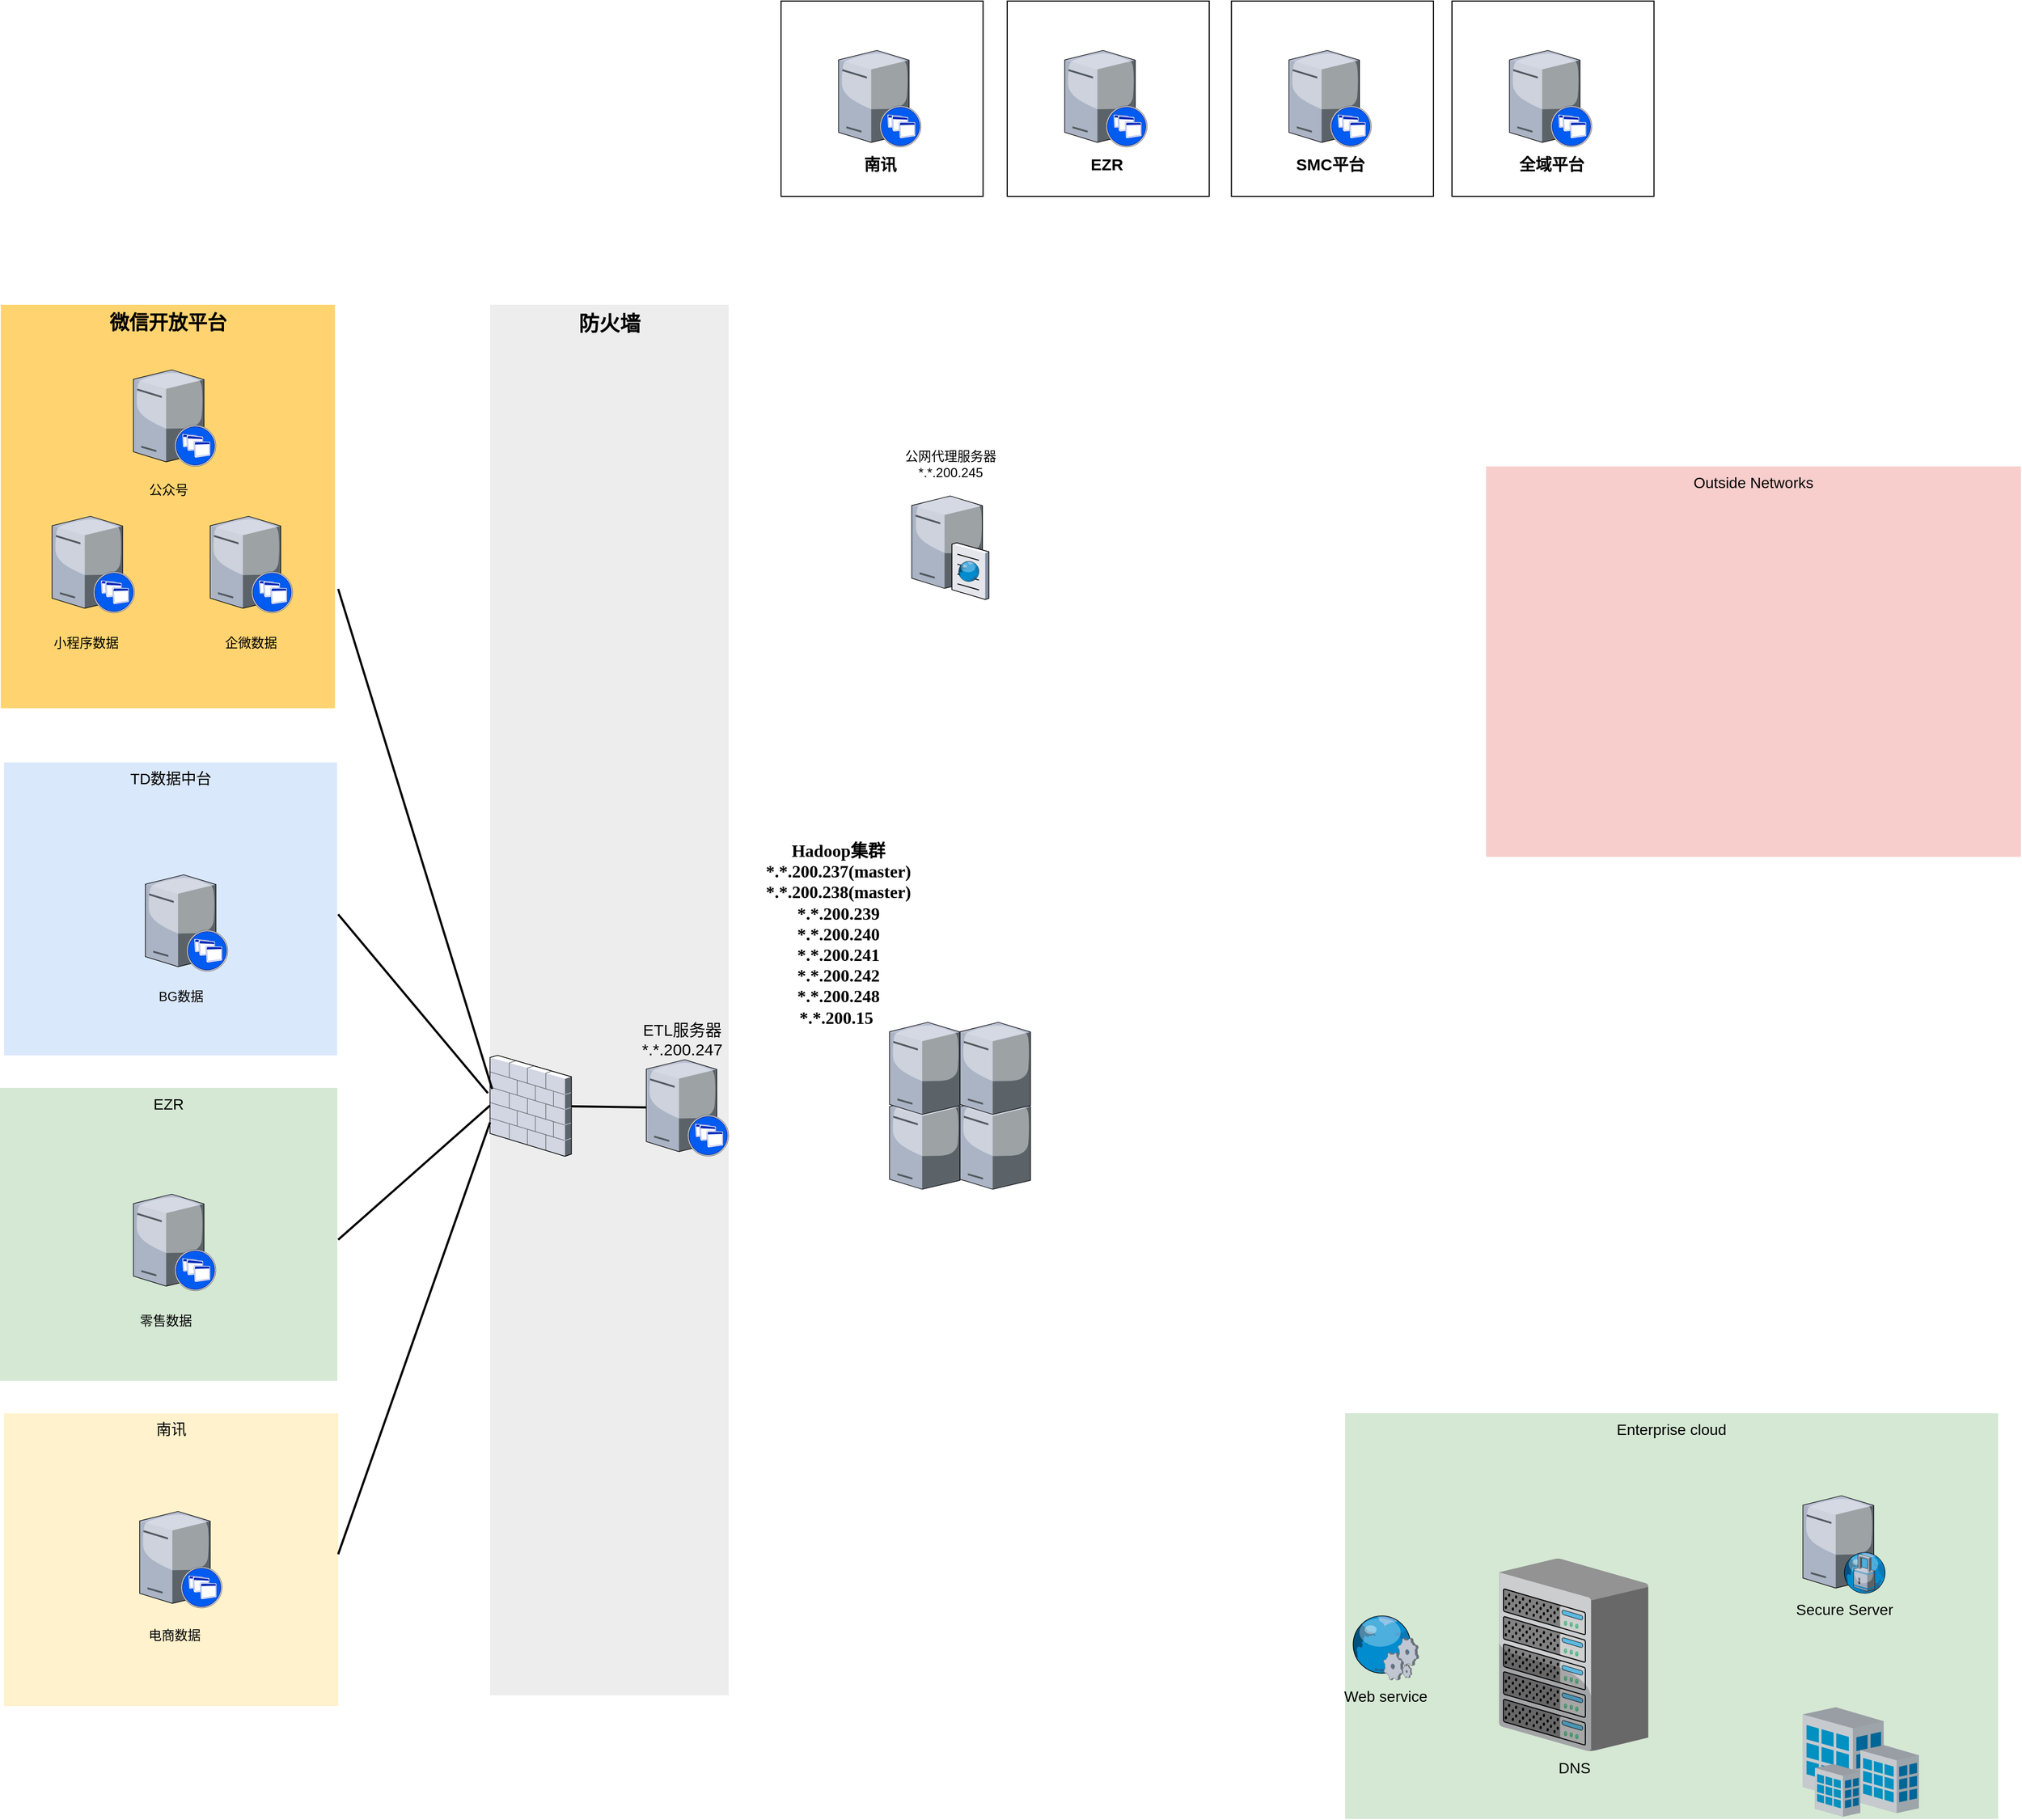 <mxfile version="24.0.7" type="github">
  <diagram name="Page-1" id="e3a06f82-3646-2815-327d-82caf3d4e204">
    <mxGraphModel dx="1956" dy="1090" grid="1" gridSize="10" guides="1" tooltips="1" connect="1" arrows="1" fold="1" page="1" pageScale="1.5" pageWidth="1169" pageHeight="826" background="none" math="0" shadow="0">
      <root>
        <mxCell id="0" style=";html=1;" />
        <mxCell id="1" style=";html=1;" parent="0" />
        <mxCell id="6a7d8f32e03d9370-61" value="Outside Networks" style="whiteSpace=wrap;html=1;fillColor=#f8cecc;fontSize=14;strokeColor=none;verticalAlign=top;" parent="1" vertex="1">
          <mxGeometry x="1530" y="1129" width="493" height="360" as="geometry" />
        </mxCell>
        <mxCell id="6a7d8f32e03d9370-60" value="Enterprise cloud" style="whiteSpace=wrap;html=1;fillColor=#d5e8d4;fontSize=14;strokeColor=none;verticalAlign=top;" parent="1" vertex="1">
          <mxGeometry x="1400" y="2002" width="602" height="374" as="geometry" />
        </mxCell>
        <mxCell id="6a7d8f32e03d9370-59" value="&lt;font size=&quot;1&quot; style=&quot;&quot;&gt;&lt;b style=&quot;font-size: 19px;&quot;&gt;防火墙&lt;/b&gt;&lt;/font&gt;" style="whiteSpace=wrap;html=1;fillColor=#EDEDED;fontSize=14;strokeColor=none;verticalAlign=top;" parent="1" vertex="1">
          <mxGeometry x="611.75" y="980" width="220" height="1282" as="geometry" />
        </mxCell>
        <mxCell id="6a7d8f32e03d9370-58" value="TD数据中台" style="whiteSpace=wrap;html=1;fillColor=#dae8fc;fontSize=14;strokeColor=none;verticalAlign=top;" parent="1" vertex="1">
          <mxGeometry x="163.75" y="1402" width="307" height="270" as="geometry" />
        </mxCell>
        <mxCell id="6a7d8f32e03d9370-57" value="&lt;b&gt;&lt;font style=&quot;font-size: 18px;&quot;&gt;微信开放平台&lt;/font&gt;&lt;/b&gt;" style="whiteSpace=wrap;html=1;fillColor=#FFD470;gradientColor=none;fontSize=14;strokeColor=none;verticalAlign=top;" parent="1" vertex="1">
          <mxGeometry x="160.75" y="980" width="308" height="372" as="geometry" />
        </mxCell>
        <mxCell id="6a7d8f32e03d9370-41" style="edgeStyle=none;rounded=0;html=1;startSize=10;endSize=10;jettySize=auto;orthogonalLoop=1;fontSize=14;endArrow=none;endFill=0;strokeWidth=2;" parent="1" source="6a7d8f32e03d9370-10" target="6a7d8f32e03d9370-19" edge="1">
          <mxGeometry relative="1" as="geometry" />
        </mxCell>
        <mxCell id="6a7d8f32e03d9370-10" value="" style="verticalLabelPosition=bottom;aspect=fixed;html=1;verticalAlign=top;strokeColor=none;shape=mxgraph.citrix.xenapp_server;fillColor=#66B2FF;gradientColor=#0066CC;fontSize=14;" parent="1" vertex="1">
          <mxGeometry x="755.75" y="1676" width="76" height="89" as="geometry" />
        </mxCell>
        <mxCell id="6a7d8f32e03d9370-15" value="" style="verticalLabelPosition=top;aspect=fixed;html=1;verticalAlign=bottom;strokeColor=none;shape=mxgraph.citrix.cache_server;fillColor=#66B2FF;gradientColor=#0066CC;fontSize=14;labelPosition=center;align=center;" parent="1" vertex="1">
          <mxGeometry x="1000.5" y="1154" width="71" height="97.5" as="geometry" />
        </mxCell>
        <mxCell id="6a7d8f32e03d9370-16" value="DNS" style="verticalLabelPosition=bottom;aspect=fixed;html=1;verticalAlign=top;strokeColor=none;shape=mxgraph.citrix.chassis;fillColor=#66B2FF;gradientColor=#0066CC;fontSize=14;" parent="1" vertex="1">
          <mxGeometry x="1542" y="2136" width="137.5" height="177.5" as="geometry" />
        </mxCell>
        <mxCell id="6a7d8f32e03d9370-19" value="" style="verticalLabelPosition=bottom;aspect=fixed;html=1;verticalAlign=top;strokeColor=none;shape=mxgraph.citrix.firewall;fillColor=#66B2FF;gradientColor=#0066CC;fontSize=14;" parent="1" vertex="1">
          <mxGeometry x="611.75" y="1672" width="75" height="93" as="geometry" />
        </mxCell>
        <mxCell id="6a7d8f32e03d9370-25" value="Secure Server" style="verticalLabelPosition=bottom;aspect=fixed;html=1;verticalAlign=top;strokeColor=none;shape=mxgraph.citrix.proxy_server;fillColor=#66B2FF;gradientColor=#0066CC;fontSize=14;" parent="1" vertex="1">
          <mxGeometry x="1822" y="2078" width="76.5" height="90" as="geometry" />
        </mxCell>
        <mxCell id="6a7d8f32e03d9370-30" value="Web service" style="verticalLabelPosition=bottom;aspect=fixed;html=1;verticalAlign=top;strokeColor=none;shape=mxgraph.citrix.web_service;fillColor=#66B2FF;gradientColor=#0066CC;fontSize=14;" parent="1" vertex="1">
          <mxGeometry x="1405" y="2188" width="63" height="60" as="geometry" />
        </mxCell>
        <mxCell id="6a7d8f32e03d9370-31" value="" style="verticalLabelPosition=bottom;aspect=fixed;html=1;verticalAlign=top;strokeColor=none;shape=mxgraph.citrix.site;fillColor=#66B2FF;gradientColor=#0066CC;fontSize=14;" parent="1" vertex="1">
          <mxGeometry x="1822" y="2273" width="107" height="101" as="geometry" />
        </mxCell>
        <mxCell id="gLpcdgS0-0nNWrfdr-57-5" value="公众号" style="text;html=1;align=center;verticalAlign=middle;whiteSpace=wrap;rounded=0;" parent="1" vertex="1">
          <mxGeometry x="281.75" y="1136" width="67" height="30" as="geometry" />
        </mxCell>
        <mxCell id="gLpcdgS0-0nNWrfdr-57-6" value="小程序数据" style="text;html=1;align=center;verticalAlign=middle;whiteSpace=wrap;rounded=0;" parent="1" vertex="1">
          <mxGeometry x="205.75" y="1276.5" width="67" height="30" as="geometry" />
        </mxCell>
        <mxCell id="gLpcdgS0-0nNWrfdr-57-10" value="企微数据" style="text;html=1;align=center;verticalAlign=middle;whiteSpace=wrap;rounded=0;" parent="1" vertex="1">
          <mxGeometry x="358.25" y="1276.5" width="67" height="30" as="geometry" />
        </mxCell>
        <mxCell id="gLpcdgS0-0nNWrfdr-57-12" value="" style="endArrow=none;html=1;rounded=0;entryX=0.009;entryY=0.564;entryDx=0;entryDy=0;entryPerimeter=0;strokeWidth=2;" parent="1" target="6a7d8f32e03d9370-59" edge="1">
          <mxGeometry width="50" height="50" relative="1" as="geometry">
            <mxPoint x="471.75" y="1242" as="sourcePoint" />
            <mxPoint x="521.75" y="1192" as="targetPoint" />
          </mxGeometry>
        </mxCell>
        <mxCell id="gLpcdgS0-0nNWrfdr-57-14" value="BG数据" style="text;html=1;align=center;verticalAlign=middle;whiteSpace=wrap;rounded=0;" parent="1" vertex="1">
          <mxGeometry x="296.75" y="1603" width="60" height="30" as="geometry" />
        </mxCell>
        <mxCell id="gLpcdgS0-0nNWrfdr-57-15" value="EZR" style="whiteSpace=wrap;html=1;fillColor=#d5e8d4;fontSize=14;strokeColor=none;verticalAlign=top;" parent="1" vertex="1">
          <mxGeometry x="160" y="1702" width="311" height="270" as="geometry" />
        </mxCell>
        <mxCell id="gLpcdgS0-0nNWrfdr-57-17" value="零售数据" style="text;html=1;align=center;verticalAlign=middle;whiteSpace=wrap;rounded=0;" parent="1" vertex="1">
          <mxGeometry x="283" y="1902" width="60" height="30" as="geometry" />
        </mxCell>
        <mxCell id="gLpcdgS0-0nNWrfdr-57-18" value="南讯" style="whiteSpace=wrap;html=1;fillColor=#fff2cc;fontSize=14;strokeColor=none;verticalAlign=top;" parent="1" vertex="1">
          <mxGeometry x="163.75" y="2002" width="308" height="270" as="geometry" />
        </mxCell>
        <mxCell id="gLpcdgS0-0nNWrfdr-57-20" value="电商数据" style="text;html=1;align=center;verticalAlign=middle;whiteSpace=wrap;rounded=0;" parent="1" vertex="1">
          <mxGeometry x="290.5" y="2192" width="60" height="30" as="geometry" />
        </mxCell>
        <mxCell id="gLpcdgS0-0nNWrfdr-57-26" value="" style="endArrow=none;html=1;rounded=0;entryX=-0.009;entryY=0.567;entryDx=0;entryDy=0;entryPerimeter=0;strokeWidth=2;" parent="1" target="6a7d8f32e03d9370-59" edge="1">
          <mxGeometry width="50" height="50" relative="1" as="geometry">
            <mxPoint x="471.75" y="1542" as="sourcePoint" />
            <mxPoint x="521.75" y="1492" as="targetPoint" />
          </mxGeometry>
        </mxCell>
        <mxCell id="gLpcdgS0-0nNWrfdr-57-27" value="" style="endArrow=none;html=1;rounded=0;strokeWidth=2;" parent="1" target="6a7d8f32e03d9370-59" edge="1">
          <mxGeometry width="50" height="50" relative="1" as="geometry">
            <mxPoint x="471.75" y="1842" as="sourcePoint" />
            <mxPoint x="521.75" y="1792" as="targetPoint" />
          </mxGeometry>
        </mxCell>
        <mxCell id="gLpcdgS0-0nNWrfdr-57-28" value="" style="endArrow=none;html=1;rounded=0;entryX=0;entryY=0.588;entryDx=0;entryDy=0;entryPerimeter=0;strokeWidth=2;" parent="1" target="6a7d8f32e03d9370-59" edge="1">
          <mxGeometry width="50" height="50" relative="1" as="geometry">
            <mxPoint x="471.75" y="2132" as="sourcePoint" />
            <mxPoint x="521.75" y="2082" as="targetPoint" />
          </mxGeometry>
        </mxCell>
        <mxCell id="gLpcdgS0-0nNWrfdr-57-29" value="ETL服务器&lt;div style=&quot;font-size: 15px;&quot;&gt;*.*.200.247&lt;/div&gt;" style="text;html=1;align=center;verticalAlign=middle;whiteSpace=wrap;rounded=0;fontSize=15;" parent="1" vertex="1">
          <mxGeometry x="718.75" y="1642" width="140" height="30" as="geometry" />
        </mxCell>
        <mxCell id="gLpcdgS0-0nNWrfdr-57-30" value="公网代理服务器&lt;div&gt;*.*.200.245&lt;/div&gt;" style="text;html=1;align=center;verticalAlign=middle;whiteSpace=wrap;rounded=0;" parent="1" vertex="1">
          <mxGeometry x="983.5" y="1112" width="105" height="30" as="geometry" />
        </mxCell>
        <mxCell id="gLpcdgS0-0nNWrfdr-57-39" value="" style="rounded=0;whiteSpace=wrap;html=1;" parent="1" vertex="1">
          <mxGeometry x="1088.5" y="700" width="186.25" height="180" as="geometry" />
        </mxCell>
        <mxCell id="gLpcdgS0-0nNWrfdr-57-40" value="" style="verticalLabelPosition=bottom;aspect=fixed;html=1;verticalAlign=top;strokeColor=none;shape=mxgraph.citrix.xenapp_server;fillColor=#66B2FF;gradientColor=#0066CC;fontSize=14;" parent="1" vertex="1">
          <mxGeometry x="1141.5" y="745.5" width="76" height="89" as="geometry" />
        </mxCell>
        <mxCell id="gLpcdgS0-0nNWrfdr-57-41" value="EZR" style="text;html=1;align=center;verticalAlign=middle;whiteSpace=wrap;rounded=0;fontSize=15;fontStyle=1" parent="1" vertex="1">
          <mxGeometry x="1133.5" y="834.5" width="93.13" height="30" as="geometry" />
        </mxCell>
        <mxCell id="J9wxSw6iIS5L3MnxYvVa-1" value="" style="verticalLabelPosition=bottom;aspect=fixed;html=1;verticalAlign=top;strokeColor=none;shape=mxgraph.citrix.xenapp_server;fillColor=#66B2FF;gradientColor=#0066CC;fontSize=14;" vertex="1" parent="1">
          <mxGeometry x="283.0" y="1040" width="76" height="89" as="geometry" />
        </mxCell>
        <mxCell id="J9wxSw6iIS5L3MnxYvVa-2" value="" style="verticalLabelPosition=bottom;aspect=fixed;html=1;verticalAlign=top;strokeColor=none;shape=mxgraph.citrix.xenapp_server;fillColor=#66B2FF;gradientColor=#0066CC;fontSize=14;" vertex="1" parent="1">
          <mxGeometry x="208.0" y="1175" width="76" height="89" as="geometry" />
        </mxCell>
        <mxCell id="J9wxSw6iIS5L3MnxYvVa-3" value="" style="verticalLabelPosition=bottom;aspect=fixed;html=1;verticalAlign=top;strokeColor=none;shape=mxgraph.citrix.xenapp_server;fillColor=#66B2FF;gradientColor=#0066CC;fontSize=14;" vertex="1" parent="1">
          <mxGeometry x="353.75" y="1175" width="76" height="89" as="geometry" />
        </mxCell>
        <mxCell id="J9wxSw6iIS5L3MnxYvVa-4" value="" style="verticalLabelPosition=bottom;aspect=fixed;html=1;verticalAlign=top;strokeColor=none;shape=mxgraph.citrix.xenapp_server;fillColor=#66B2FF;gradientColor=#0066CC;fontSize=14;" vertex="1" parent="1">
          <mxGeometry x="294.0" y="1505.5" width="76" height="89" as="geometry" />
        </mxCell>
        <mxCell id="J9wxSw6iIS5L3MnxYvVa-6" value="" style="verticalLabelPosition=bottom;aspect=fixed;html=1;verticalAlign=top;strokeColor=none;shape=mxgraph.citrix.xenapp_server;fillColor=#66B2FF;gradientColor=#0066CC;fontSize=14;" vertex="1" parent="1">
          <mxGeometry x="283.0" y="1800" width="76" height="89" as="geometry" />
        </mxCell>
        <mxCell id="J9wxSw6iIS5L3MnxYvVa-7" value="" style="rounded=0;whiteSpace=wrap;html=1;" vertex="1" parent="1">
          <mxGeometry x="880" y="700" width="186.25" height="180" as="geometry" />
        </mxCell>
        <mxCell id="J9wxSw6iIS5L3MnxYvVa-8" value="" style="verticalLabelPosition=bottom;aspect=fixed;html=1;verticalAlign=top;strokeColor=none;shape=mxgraph.citrix.xenapp_server;fillColor=#66B2FF;gradientColor=#0066CC;fontSize=14;" vertex="1" parent="1">
          <mxGeometry x="933" y="745.5" width="76" height="89" as="geometry" />
        </mxCell>
        <mxCell id="J9wxSw6iIS5L3MnxYvVa-9" value="南讯" style="text;html=1;align=center;verticalAlign=middle;whiteSpace=wrap;rounded=0;fontSize=15;fontStyle=1" vertex="1" parent="1">
          <mxGeometry x="925" y="834.5" width="93.13" height="30" as="geometry" />
        </mxCell>
        <mxCell id="J9wxSw6iIS5L3MnxYvVa-10" value="" style="rounded=0;whiteSpace=wrap;html=1;" vertex="1" parent="1">
          <mxGeometry x="1295.19" y="700" width="186.25" height="180" as="geometry" />
        </mxCell>
        <mxCell id="J9wxSw6iIS5L3MnxYvVa-11" value="" style="verticalLabelPosition=bottom;aspect=fixed;html=1;verticalAlign=top;strokeColor=none;shape=mxgraph.citrix.xenapp_server;fillColor=#66B2FF;gradientColor=#0066CC;fontSize=14;" vertex="1" parent="1">
          <mxGeometry x="1348.19" y="745.5" width="76" height="89" as="geometry" />
        </mxCell>
        <mxCell id="J9wxSw6iIS5L3MnxYvVa-12" value="SMC平台" style="text;html=1;align=center;verticalAlign=middle;whiteSpace=wrap;rounded=0;fontSize=15;fontStyle=1" vertex="1" parent="1">
          <mxGeometry x="1340.19" y="834.5" width="93.13" height="30" as="geometry" />
        </mxCell>
        <mxCell id="J9wxSw6iIS5L3MnxYvVa-13" value="" style="rounded=0;whiteSpace=wrap;html=1;" vertex="1" parent="1">
          <mxGeometry x="1498.5" y="700" width="186.25" height="180" as="geometry" />
        </mxCell>
        <mxCell id="J9wxSw6iIS5L3MnxYvVa-14" value="" style="verticalLabelPosition=bottom;aspect=fixed;html=1;verticalAlign=top;strokeColor=none;shape=mxgraph.citrix.xenapp_server;fillColor=#66B2FF;gradientColor=#0066CC;fontSize=14;" vertex="1" parent="1">
          <mxGeometry x="1551.5" y="745.5" width="76" height="89" as="geometry" />
        </mxCell>
        <mxCell id="J9wxSw6iIS5L3MnxYvVa-15" value="全域平台" style="text;html=1;align=center;verticalAlign=middle;whiteSpace=wrap;rounded=0;fontSize=15;fontStyle=1" vertex="1" parent="1">
          <mxGeometry x="1543.5" y="834.5" width="93.13" height="30" as="geometry" />
        </mxCell>
        <mxCell id="J9wxSw6iIS5L3MnxYvVa-16" value="" style="verticalLabelPosition=bottom;sketch=0;aspect=fixed;html=1;verticalAlign=top;strokeColor=none;align=center;outlineConnect=0;shape=mxgraph.citrix.tower_server;" vertex="1" parent="1">
          <mxGeometry x="980" y="1710.5" width="65" height="85" as="geometry" />
        </mxCell>
        <mxCell id="J9wxSw6iIS5L3MnxYvVa-17" value="" style="verticalLabelPosition=bottom;sketch=0;aspect=fixed;html=1;verticalAlign=top;strokeColor=none;align=center;outlineConnect=0;shape=mxgraph.citrix.tower_server;" vertex="1" parent="1">
          <mxGeometry x="1045" y="1710.5" width="65" height="85" as="geometry" />
        </mxCell>
        <mxCell id="J9wxSw6iIS5L3MnxYvVa-18" value="" style="verticalLabelPosition=bottom;sketch=0;aspect=fixed;html=1;verticalAlign=top;strokeColor=none;align=center;outlineConnect=0;shape=mxgraph.citrix.tower_server;" vertex="1" parent="1">
          <mxGeometry x="980" y="1641.5" width="65" height="85" as="geometry" />
        </mxCell>
        <mxCell id="J9wxSw6iIS5L3MnxYvVa-19" value="" style="verticalLabelPosition=bottom;sketch=0;aspect=fixed;html=1;verticalAlign=top;strokeColor=none;align=center;outlineConnect=0;shape=mxgraph.citrix.tower_server;" vertex="1" parent="1">
          <mxGeometry x="1045" y="1641.5" width="65" height="85" as="geometry" />
        </mxCell>
        <mxCell id="J9wxSw6iIS5L3MnxYvVa-20" value="&lt;div&gt;&lt;span style=&quot;font-size: 12.025pt; font-family: 宋体; font-weight: bold;&quot;&gt;Hadoop集群&lt;br&gt;&lt;/span&gt;&lt;/div&gt;&lt;div&gt;&lt;span style=&quot;font-size: 12pt; font-family: 宋体; font-weight: bold;&quot;&gt;*.*.200.237(master)&lt;br&gt;&lt;/span&gt;&lt;/div&gt;&lt;div&gt;&lt;span style=&quot;font-size: 12pt; font-family: 宋体; font-weight: bold;&quot;&gt;*.*.200.238(master)&lt;br&gt;&lt;/span&gt;&lt;/div&gt;&lt;div&gt;&lt;span style=&quot;font-size: 12pt; font-family: 宋体; font-weight: bold;&quot;&gt;*.*.200.239&lt;br&gt;&lt;/span&gt;&lt;/div&gt;&lt;div&gt;&lt;span style=&quot;font-size: 12pt; font-family: 宋体; font-weight: bold;&quot;&gt;*.*.200.240&lt;br&gt;&lt;/span&gt;&lt;/div&gt;&lt;div&gt;&lt;span style=&quot;font-size: 12pt; font-family: 宋体; font-weight: bold;&quot;&gt;*.*.200.241&lt;br&gt;&lt;/span&gt;&lt;/div&gt;&lt;div&gt;&lt;span style=&quot;font-size: 12.025pt; font-family: 宋体; font-weight: bold;&quot;&gt;*.*.200.242&lt;br&gt;&lt;/span&gt;&lt;/div&gt;&lt;div&gt;&lt;span style=&quot;font-size: 12pt; font-family: 宋体; font-weight: bold;&quot;&gt;*.*.200.248&lt;br&gt;&lt;/span&gt;&lt;/div&gt;&lt;div&gt;&lt;span style=&quot;font-size: 12pt; font-family: 宋体; font-weight: bold;&quot;&gt;*.*.200.15&amp;nbsp;&lt;/span&gt;&lt;/div&gt;&lt;div&gt;&lt;br&gt;&lt;/div&gt;" style="text;html=1;align=center;verticalAlign=middle;whiteSpace=wrap;rounded=0;" vertex="1" parent="1">
          <mxGeometry x="831.5" y="1462" width="202" height="210" as="geometry" />
        </mxCell>
        <mxCell id="J9wxSw6iIS5L3MnxYvVa-21" value="" style="verticalLabelPosition=bottom;aspect=fixed;html=1;verticalAlign=top;strokeColor=none;shape=mxgraph.citrix.xenapp_server;fillColor=#66B2FF;gradientColor=#0066CC;fontSize=14;" vertex="1" parent="1">
          <mxGeometry x="288.75" y="2092.5" width="76" height="89" as="geometry" />
        </mxCell>
      </root>
    </mxGraphModel>
  </diagram>
</mxfile>
